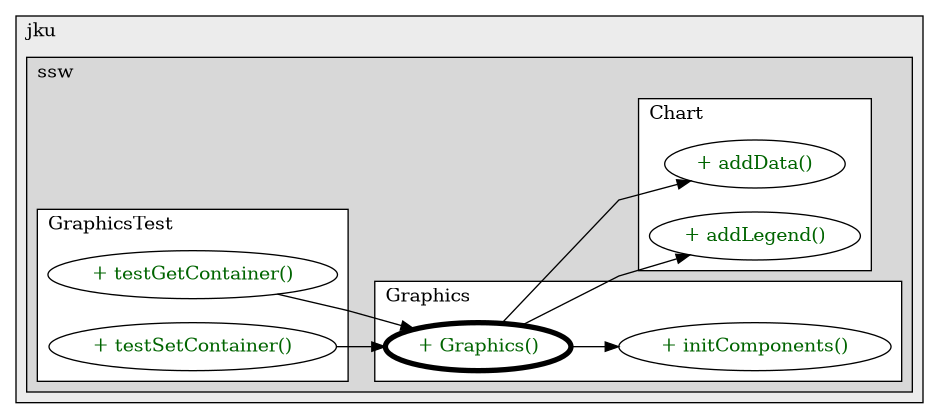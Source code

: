 @startuml

/' diagram meta data start
config=CallConfiguration;
{
  "rootMethod": "at.jku.ssw.app.diagram.Graphics#Graphics()",
  "projectClassification": {
    "searchMode": "OpenProject", // OpenProject, AllProjects
    "includedProjects": "",
    "pathEndKeywords": "*.impl",
    "isClientPath": "",
    "isClientName": "",
    "isTestPath": "",
    "isTestName": "",
    "isMappingPath": "",
    "isMappingName": "",
    "isDataAccessPath": "",
    "isDataAccessName": "",
    "isDataStructurePath": "",
    "isDataStructureName": "",
    "isInterfaceStructuresPath": "",
    "isInterfaceStructuresName": "",
    "isEntryPointPath": "",
    "isEntryPointName": "",
    "treatFinalFieldsAsMandatory": false
  },
  "graphRestriction": {
    "classPackageExcludeFilter": "",
    "classPackageIncludeFilter": "",
    "classNameExcludeFilter": "",
    "classNameIncludeFilter": "",
    "methodNameExcludeFilter": "",
    "methodNameIncludeFilter": "",
    "removeByInheritance": "", // inheritance/annotation based filtering is done in a second step
    "removeByAnnotation": "",
    "removeByClassPackage": "", // cleanup the graph after inheritance/annotation based filtering is done
    "removeByClassName": "",
    "cutMappings": false,
    "cutEnum": true,
    "cutTests": true,
    "cutClient": true,
    "cutDataAccess": true,
    "cutInterfaceStructures": true,
    "cutDataStructures": true,
    "cutGetterAndSetter": true,
    "cutConstructors": true
  },
  "graphTraversal": {
    "forwardDepth": 3,
    "backwardDepth": 3,
    "classPackageExcludeFilter": "",
    "classPackageIncludeFilter": "",
    "classNameExcludeFilter": "",
    "classNameIncludeFilter": "",
    "methodNameExcludeFilter": "",
    "methodNameIncludeFilter": "",
    "hideMappings": false,
    "hideDataStructures": false,
    "hidePrivateMethods": true,
    "hideInterfaceCalls": true, // indirection: implementation -> interface (is hidden) -> implementation
    "onlyShowApplicationEntryPoints": false, // root node is included
    "useMethodCallsForStructureDiagram": "ForwardOnly" // ForwardOnly, BothDirections, No
  },
  "details": {
    "aggregation": "GroupByClass", // ByClass, GroupByClass, None
    "showMethodParametersTypes": false,
    "showMethodParametersNames": false,
    "showMethodReturnType": false,
    "showPackageLevels": 2,
    "showCallOrder": false,
    "edgeMode": "MethodsOnly", // TypesOnly, MethodsOnly, TypesAndMethods, MethodsAndDirectTypeUsage
    "showDetailedClassStructure": false
  },
  "rootClass": "at.jku.ssw.app.diagram.Graphics",
  "extensionCallbackMethod": "" // qualified.class.name#methodName - signature: public static String method(String)
}
diagram meta data end '/



digraph g {
    rankdir="LR"
    splines=polyline
    

'nodes 
subgraph cluster_105300 { 
   	label=jku
	labeljust=l
	fillcolor="#ececec"
	style=filled
   
   subgraph cluster_1536001923 { 
   	label=ssw
	labeljust=l
	fillcolor="#d8d8d8"
	style=filled
   
   subgraph cluster_1113446230 { 
   	label=Chart
	labeljust=l
	fillcolor=white
	style=filled
   
   Chart1330061274XXXaddData222668203[
	label="+ addData()"
	style=filled
	fillcolor=white
	tooltip="Chart

&#10;  Add data&#10; &#10;  @param data the data&#10; "
	fontcolor=darkgreen
];

Chart1330061274XXXaddLegend604196094[
	label="+ addLegend()"
	style=filled
	fillcolor=white
	tooltip="Chart

&#10;  Add legend&#10; &#10;  @param name the name&#10;  @param color the color&#10; "
	fontcolor=darkgreen
];
} 

subgraph cluster_1571796944 { 
   	label=GraphicsTest
	labeljust=l
	fillcolor=white
	style=filled
   
   GraphicsTest820981477XXXtestGetContainer0[
	label="+ testGetContainer()"
	style=filled
	fillcolor=white
	tooltip="GraphicsTest

&#10;  Test get container.&#10; "
	fontcolor=darkgreen
];

GraphicsTest820981477XXXtestSetContainer0[
	label="+ testSetContainer()"
	style=filled
	fillcolor=white
	tooltip="GraphicsTest

&#10;  Test set container.&#10; "
	fontcolor=darkgreen
];
} 

subgraph cluster_1979902401 { 
   	label=Graphics
	labeljust=l
	fillcolor=white
	style=filled
   
   Graphics1330061274XXXGraphics0[
	label="+ Graphics()"
	style=filled
	fillcolor=white
	tooltip="Graphics

&#10;  Creating a diagram for the distance regarding a specific time period and set the background and adds&#10;  the legend to the diagram.&#10; &#10;  @throws JAXBException is thrown by the TCX Parser, which reads the tcx - files.&#10;  @throws IOExceptionis also thrown by the TCX Parser if there can't be found a tcx-file in the source folder.&#10;  @throws ParseException Constructor for Graphics which, creates a graphic for distance and time.&#10; "
	penwidth=4
	fontcolor=darkgreen
];

Graphics1330061274XXXinitComponents0[
	label="+ initComponents()"
	style=filled
	fillcolor=white
	tooltip="Graphics

&#10;  creating a chart, and use it the create an above layout and the grouping.&#10;  Within that, also the size is defined and the call to action for the application-diagram.&#10; "
	fontcolor=darkgreen
];
} 
} 
} 

'edges    
Graphics1330061274XXXGraphics0 -> Chart1330061274XXXaddData222668203;
Graphics1330061274XXXGraphics0 -> Chart1330061274XXXaddLegend604196094;
Graphics1330061274XXXGraphics0 -> Graphics1330061274XXXinitComponents0;
GraphicsTest820981477XXXtestGetContainer0 -> Graphics1330061274XXXGraphics0;
GraphicsTest820981477XXXtestSetContainer0 -> Graphics1330061274XXXGraphics0;
    
}
@enduml
